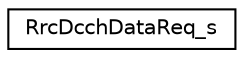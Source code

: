 digraph "Graphical Class Hierarchy"
{
 // LATEX_PDF_SIZE
  edge [fontname="Helvetica",fontsize="10",labelfontname="Helvetica",labelfontsize="10"];
  node [fontname="Helvetica",fontsize="10",shape=record];
  rankdir="LR";
  Node0 [label="RrcDcchDataReq_s",height=0.2,width=0.4,color="black", fillcolor="white", style="filled",URL="$structRrcDcchDataReq__s.html",tooltip=" "];
}
